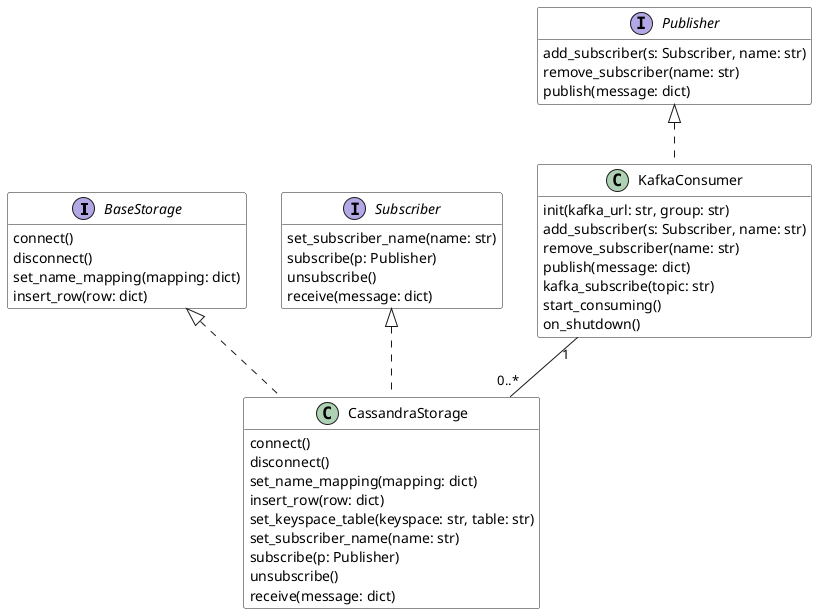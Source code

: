@startuml class_diag

skinparam class {
    BackgroundColor White
}

interface BaseStorage {
    connect()
    disconnect()
    set_name_mapping(mapping: dict)
    insert_row(row: dict)
}

interface Subscriber {
    set_subscriber_name(name: str)
    subscribe(p: Publisher)
    unsubscribe()
    receive(message: dict)
}

interface Publisher {
    add_subscriber(s: Subscriber, name: str)
    remove_subscriber(name: str)
    publish(message: dict)
}

class CassandraStorage {
    connect()
    disconnect()
    set_name_mapping(mapping: dict)
    insert_row(row: dict)
    set_keyspace_table(keyspace: str, table: str)
    set_subscriber_name(name: str)
    subscribe(p: Publisher)
    unsubscribe()
    receive(message: dict)
}

class KafkaConsumer {
    init(kafka_url: str, group: str)
    add_subscriber(s: Subscriber, name: str)
    remove_subscriber(name: str)
    publish(message: dict)
    kafka_subscribe(topic: str)
    start_consuming()
    on_shutdown()
}

BaseStorage <|.. CassandraStorage
Subscriber <|.. CassandraStorage
Publisher <|.. KafkaConsumer
KafkaConsumer "1" -- "0..*" CassandraStorage

hide empty members
@enduml
